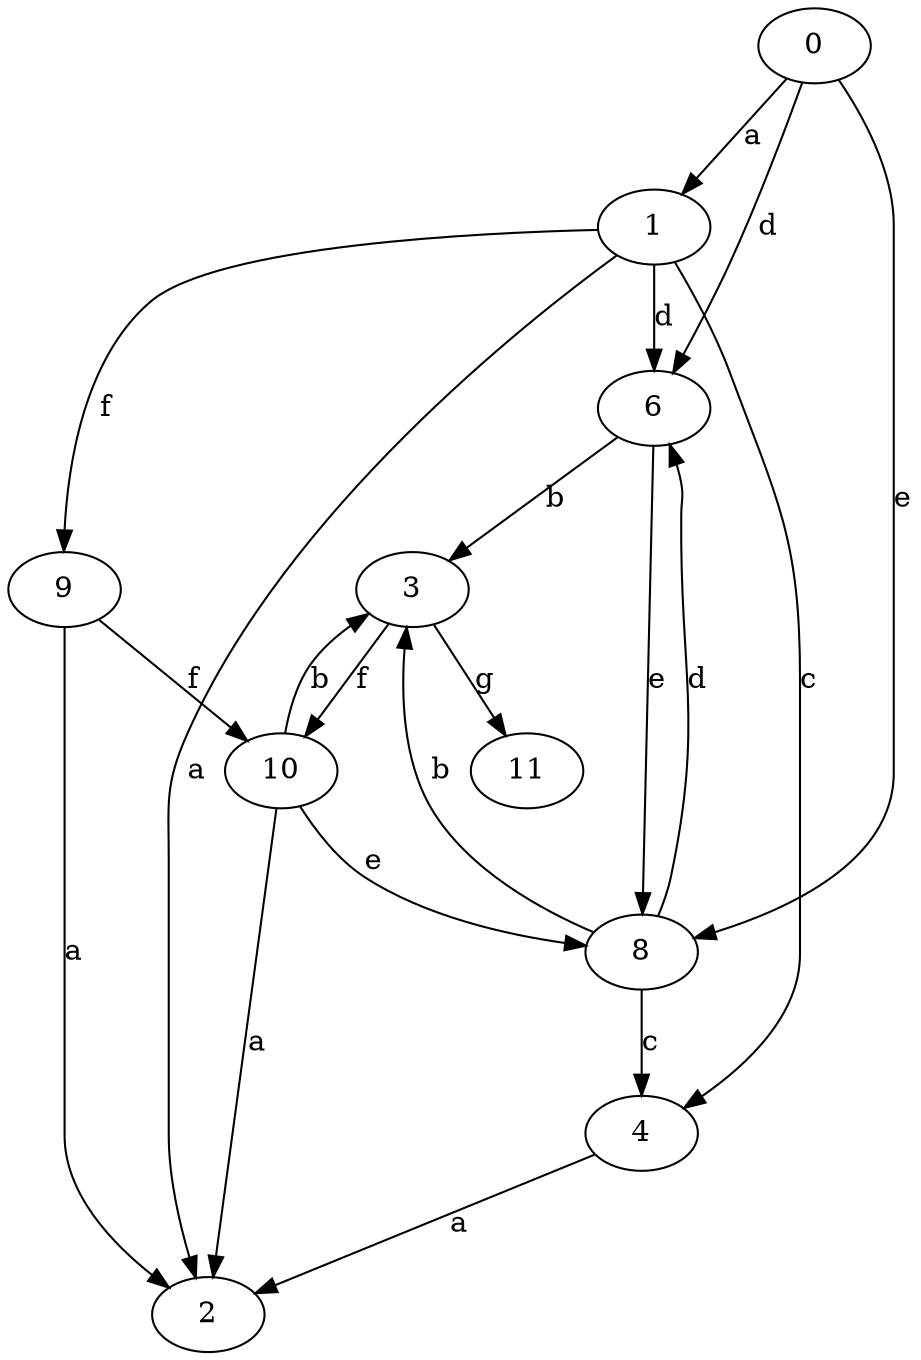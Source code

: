 strict digraph  {
1;
2;
3;
4;
6;
8;
0;
9;
10;
11;
1 -> 2  [label=a];
1 -> 4  [label=c];
1 -> 6  [label=d];
1 -> 9  [label=f];
3 -> 10  [label=f];
3 -> 11  [label=g];
4 -> 2  [label=a];
6 -> 3  [label=b];
6 -> 8  [label=e];
8 -> 3  [label=b];
8 -> 4  [label=c];
8 -> 6  [label=d];
0 -> 1  [label=a];
0 -> 6  [label=d];
0 -> 8  [label=e];
9 -> 2  [label=a];
9 -> 10  [label=f];
10 -> 2  [label=a];
10 -> 3  [label=b];
10 -> 8  [label=e];
}
